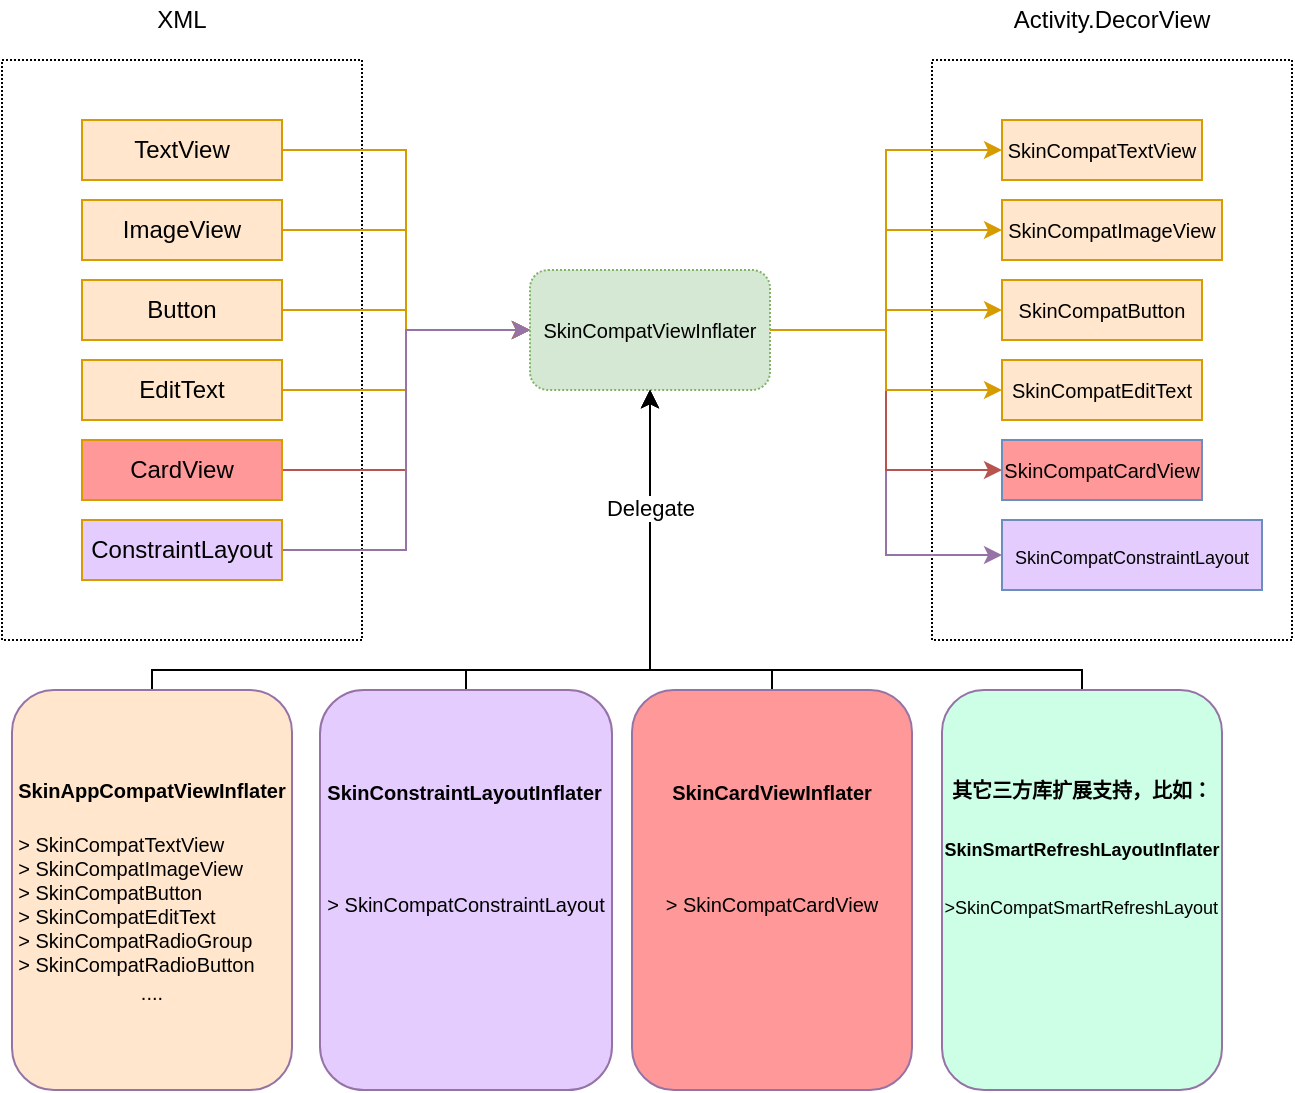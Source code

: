 <mxfile version="14.6.13" type="device"><diagram id="mHDgdV7dc8W6xJlqQlX5" name="第 1 页"><mxGraphModel dx="1185" dy="686" grid="1" gridSize="10" guides="1" tooltips="1" connect="1" arrows="1" fold="1" page="1" pageScale="1" pageWidth="827" pageHeight="1169" math="0" shadow="0"><root><mxCell id="0"/><mxCell id="1" parent="0"/><mxCell id="DHxCF5vxEOtFfBIrw8yB-1" value="" style="rounded=0;whiteSpace=wrap;html=1;dashed=1;dashPattern=1 1;" vertex="1" parent="1"><mxGeometry x="575" y="345" width="180" height="290" as="geometry"/></mxCell><mxCell id="DHxCF5vxEOtFfBIrw8yB-2" value="" style="rounded=0;whiteSpace=wrap;html=1;dashed=1;dashPattern=1 1;" vertex="1" parent="1"><mxGeometry x="110" y="345" width="180" height="290" as="geometry"/></mxCell><mxCell id="DHxCF5vxEOtFfBIrw8yB-3" style="edgeStyle=orthogonalEdgeStyle;rounded=0;orthogonalLoop=1;jettySize=auto;html=1;exitX=1;exitY=0.5;exitDx=0;exitDy=0;entryX=0;entryY=0.5;entryDx=0;entryDy=0;strokeColor=#d79b00;fillColor=#ffe6cc;" edge="1" parent="1" source="DHxCF5vxEOtFfBIrw8yB-4" target="DHxCF5vxEOtFfBIrw8yB-29"><mxGeometry relative="1" as="geometry"/></mxCell><mxCell id="DHxCF5vxEOtFfBIrw8yB-4" value="TextView" style="rounded=0;whiteSpace=wrap;html=1;fillColor=#ffe6cc;strokeColor=#d79b00;" vertex="1" parent="1"><mxGeometry x="150" y="375" width="100" height="30" as="geometry"/></mxCell><mxCell id="DHxCF5vxEOtFfBIrw8yB-5" style="edgeStyle=orthogonalEdgeStyle;rounded=0;orthogonalLoop=1;jettySize=auto;html=1;exitX=1;exitY=0.5;exitDx=0;exitDy=0;entryX=0;entryY=0.5;entryDx=0;entryDy=0;strokeColor=#d79b00;fillColor=#ffe6cc;" edge="1" parent="1" source="DHxCF5vxEOtFfBIrw8yB-6" target="DHxCF5vxEOtFfBIrw8yB-29"><mxGeometry relative="1" as="geometry"/></mxCell><mxCell id="DHxCF5vxEOtFfBIrw8yB-6" value="ImageView" style="rounded=0;whiteSpace=wrap;html=1;fillColor=#ffe6cc;strokeColor=#d79b00;" vertex="1" parent="1"><mxGeometry x="150" y="415" width="100" height="30" as="geometry"/></mxCell><mxCell id="DHxCF5vxEOtFfBIrw8yB-7" style="edgeStyle=orthogonalEdgeStyle;rounded=0;orthogonalLoop=1;jettySize=auto;html=1;exitX=1;exitY=0.5;exitDx=0;exitDy=0;strokeColor=#d79b00;fillColor=#ffe6cc;" edge="1" parent="1" source="DHxCF5vxEOtFfBIrw8yB-8" target="DHxCF5vxEOtFfBIrw8yB-29"><mxGeometry relative="1" as="geometry"/></mxCell><mxCell id="DHxCF5vxEOtFfBIrw8yB-8" value="Button" style="rounded=0;whiteSpace=wrap;html=1;fillColor=#ffe6cc;strokeColor=#d79b00;" vertex="1" parent="1"><mxGeometry x="150" y="455" width="100" height="30" as="geometry"/></mxCell><mxCell id="DHxCF5vxEOtFfBIrw8yB-9" style="edgeStyle=orthogonalEdgeStyle;rounded=0;orthogonalLoop=1;jettySize=auto;html=1;exitX=1;exitY=0.5;exitDx=0;exitDy=0;entryX=0;entryY=0.5;entryDx=0;entryDy=0;strokeColor=#d79b00;fillColor=#ffe6cc;" edge="1" parent="1" source="DHxCF5vxEOtFfBIrw8yB-10" target="DHxCF5vxEOtFfBIrw8yB-29"><mxGeometry relative="1" as="geometry"/></mxCell><mxCell id="DHxCF5vxEOtFfBIrw8yB-10" value="EditText" style="rounded=0;whiteSpace=wrap;html=1;fillColor=#ffe6cc;strokeColor=#d79b00;" vertex="1" parent="1"><mxGeometry x="150" y="495" width="100" height="30" as="geometry"/></mxCell><mxCell id="DHxCF5vxEOtFfBIrw8yB-11" style="edgeStyle=orthogonalEdgeStyle;rounded=0;orthogonalLoop=1;jettySize=auto;html=1;exitX=1;exitY=0.5;exitDx=0;exitDy=0;entryX=0;entryY=0.5;entryDx=0;entryDy=0;strokeColor=#b85450;fillColor=#f8cecc;" edge="1" parent="1" source="DHxCF5vxEOtFfBIrw8yB-12" target="DHxCF5vxEOtFfBIrw8yB-29"><mxGeometry relative="1" as="geometry"/></mxCell><mxCell id="DHxCF5vxEOtFfBIrw8yB-12" value="CardView" style="rounded=0;whiteSpace=wrap;html=1;strokeColor=#d79b00;fillColor=#FF9999;" vertex="1" parent="1"><mxGeometry x="150" y="535" width="100" height="30" as="geometry"/></mxCell><mxCell id="DHxCF5vxEOtFfBIrw8yB-13" style="edgeStyle=orthogonalEdgeStyle;rounded=0;orthogonalLoop=1;jettySize=auto;html=1;exitX=1;exitY=0.5;exitDx=0;exitDy=0;entryX=0;entryY=0.5;entryDx=0;entryDy=0;strokeColor=#9673a6;fillColor=#e1d5e7;" edge="1" parent="1" source="DHxCF5vxEOtFfBIrw8yB-14" target="DHxCF5vxEOtFfBIrw8yB-29"><mxGeometry relative="1" as="geometry"/></mxCell><mxCell id="DHxCF5vxEOtFfBIrw8yB-14" value="ConstraintLayout" style="rounded=0;whiteSpace=wrap;html=1;strokeColor=#d79b00;fillColor=#E5CCFF;" vertex="1" parent="1"><mxGeometry x="150" y="575" width="100" height="30" as="geometry"/></mxCell><mxCell id="DHxCF5vxEOtFfBIrw8yB-15" value="XML" style="text;html=1;strokeColor=none;fillColor=none;align=center;verticalAlign=middle;whiteSpace=wrap;rounded=0;dashed=1;dashPattern=1 1;" vertex="1" parent="1"><mxGeometry x="180" y="315" width="40" height="20" as="geometry"/></mxCell><mxCell id="DHxCF5vxEOtFfBIrw8yB-16" value="&lt;font style=&quot;font-size: 10px&quot;&gt;SkinCompatTextView&lt;/font&gt;" style="rounded=0;whiteSpace=wrap;html=1;fillColor=#ffe6cc;strokeColor=#d79b00;" vertex="1" parent="1"><mxGeometry x="610" y="375" width="100" height="30" as="geometry"/></mxCell><mxCell id="DHxCF5vxEOtFfBIrw8yB-17" value="&lt;font style=&quot;font-size: 10px&quot;&gt;SkinCompatImageView&lt;/font&gt;" style="rounded=0;whiteSpace=wrap;html=1;fillColor=#ffe6cc;strokeColor=#d79b00;" vertex="1" parent="1"><mxGeometry x="610" y="415" width="110" height="30" as="geometry"/></mxCell><mxCell id="DHxCF5vxEOtFfBIrw8yB-18" value="&lt;font style=&quot;font-size: 10px&quot;&gt;SkinCompatButton&lt;/font&gt;" style="rounded=0;whiteSpace=wrap;html=1;fillColor=#ffe6cc;strokeColor=#d79b00;" vertex="1" parent="1"><mxGeometry x="610" y="455" width="100" height="30" as="geometry"/></mxCell><mxCell id="DHxCF5vxEOtFfBIrw8yB-19" value="&lt;span style=&quot;font-size: 10px&quot;&gt;Skin&lt;/span&gt;&lt;span style=&quot;font-size: 10px&quot;&gt;CompatEditText&lt;/span&gt;" style="rounded=0;whiteSpace=wrap;html=1;fillColor=#ffe6cc;strokeColor=#d79b00;" vertex="1" parent="1"><mxGeometry x="610" y="495" width="100" height="30" as="geometry"/></mxCell><mxCell id="DHxCF5vxEOtFfBIrw8yB-20" value="&lt;font style=&quot;font-size: 10px&quot;&gt;SkinCompatCardView&lt;/font&gt;" style="rounded=0;whiteSpace=wrap;html=1;strokeColor=#6c8ebf;fillColor=#FF9999;" vertex="1" parent="1"><mxGeometry x="610" y="535" width="100" height="30" as="geometry"/></mxCell><mxCell id="DHxCF5vxEOtFfBIrw8yB-21" value="&lt;font style=&quot;font-size: 9px&quot;&gt;SkinCompatConstraintLayout&lt;/font&gt;" style="rounded=0;whiteSpace=wrap;html=1;strokeColor=#6c8ebf;fillColor=#E5CCFF;" vertex="1" parent="1"><mxGeometry x="610" y="575" width="130" height="35" as="geometry"/></mxCell><mxCell id="DHxCF5vxEOtFfBIrw8yB-22" value="Activity.DecorView" style="text;html=1;strokeColor=none;fillColor=none;align=center;verticalAlign=middle;whiteSpace=wrap;rounded=0;dashed=1;dashPattern=1 1;" vertex="1" parent="1"><mxGeometry x="645" y="315" width="40" height="20" as="geometry"/></mxCell><mxCell id="DHxCF5vxEOtFfBIrw8yB-23" style="edgeStyle=orthogonalEdgeStyle;rounded=0;orthogonalLoop=1;jettySize=auto;html=1;exitX=1;exitY=0.5;exitDx=0;exitDy=0;entryX=0;entryY=0.5;entryDx=0;entryDy=0;strokeColor=#9673a6;fillColor=#e1d5e7;" edge="1" parent="1" source="DHxCF5vxEOtFfBIrw8yB-29" target="DHxCF5vxEOtFfBIrw8yB-21"><mxGeometry relative="1" as="geometry"/></mxCell><mxCell id="DHxCF5vxEOtFfBIrw8yB-24" style="edgeStyle=orthogonalEdgeStyle;rounded=0;orthogonalLoop=1;jettySize=auto;html=1;exitX=1;exitY=0.5;exitDx=0;exitDy=0;entryX=0;entryY=0.5;entryDx=0;entryDy=0;strokeColor=#b85450;fillColor=#f8cecc;" edge="1" parent="1" source="DHxCF5vxEOtFfBIrw8yB-29" target="DHxCF5vxEOtFfBIrw8yB-20"><mxGeometry relative="1" as="geometry"/></mxCell><mxCell id="DHxCF5vxEOtFfBIrw8yB-25" style="edgeStyle=orthogonalEdgeStyle;rounded=0;orthogonalLoop=1;jettySize=auto;html=1;exitX=1;exitY=0.5;exitDx=0;exitDy=0;entryX=0;entryY=0.5;entryDx=0;entryDy=0;strokeColor=#d79b00;fillColor=#ffe6cc;" edge="1" parent="1" source="DHxCF5vxEOtFfBIrw8yB-29" target="DHxCF5vxEOtFfBIrw8yB-19"><mxGeometry relative="1" as="geometry"/></mxCell><mxCell id="DHxCF5vxEOtFfBIrw8yB-26" style="edgeStyle=orthogonalEdgeStyle;rounded=0;orthogonalLoop=1;jettySize=auto;html=1;exitX=1;exitY=0.5;exitDx=0;exitDy=0;entryX=0;entryY=0.5;entryDx=0;entryDy=0;strokeColor=#d79b00;fillColor=#ffe6cc;" edge="1" parent="1" source="DHxCF5vxEOtFfBIrw8yB-29" target="DHxCF5vxEOtFfBIrw8yB-18"><mxGeometry relative="1" as="geometry"/></mxCell><mxCell id="DHxCF5vxEOtFfBIrw8yB-27" style="edgeStyle=orthogonalEdgeStyle;rounded=0;orthogonalLoop=1;jettySize=auto;html=1;exitX=1;exitY=0.5;exitDx=0;exitDy=0;entryX=0;entryY=0.5;entryDx=0;entryDy=0;strokeColor=#d79b00;fillColor=#ffe6cc;" edge="1" parent="1" source="DHxCF5vxEOtFfBIrw8yB-29" target="DHxCF5vxEOtFfBIrw8yB-17"><mxGeometry relative="1" as="geometry"/></mxCell><mxCell id="DHxCF5vxEOtFfBIrw8yB-28" style="edgeStyle=orthogonalEdgeStyle;rounded=0;orthogonalLoop=1;jettySize=auto;html=1;exitX=1;exitY=0.5;exitDx=0;exitDy=0;entryX=0;entryY=0.5;entryDx=0;entryDy=0;strokeColor=#d79b00;fillColor=#ffe6cc;" edge="1" parent="1" source="DHxCF5vxEOtFfBIrw8yB-29" target="DHxCF5vxEOtFfBIrw8yB-16"><mxGeometry relative="1" as="geometry"/></mxCell><mxCell id="DHxCF5vxEOtFfBIrw8yB-29" value="&lt;font style=&quot;font-size: 10px&quot;&gt;SkinCompatViewInflater&lt;/font&gt;" style="rounded=1;whiteSpace=wrap;html=1;dashed=1;dashPattern=1 1;fillColor=#d5e8d4;strokeColor=#82b366;" vertex="1" parent="1"><mxGeometry x="374" y="450" width="120" height="60" as="geometry"/></mxCell><mxCell id="DHxCF5vxEOtFfBIrw8yB-42" style="edgeStyle=orthogonalEdgeStyle;rounded=0;orthogonalLoop=1;jettySize=auto;html=1;exitX=0.5;exitY=0;exitDx=0;exitDy=0;entryX=0.5;entryY=1;entryDx=0;entryDy=0;" edge="1" parent="1" source="DHxCF5vxEOtFfBIrw8yB-35" target="DHxCF5vxEOtFfBIrw8yB-29"><mxGeometry relative="1" as="geometry"><Array as="points"><mxPoint x="185" y="650"/><mxPoint x="434" y="650"/></Array></mxGeometry></mxCell><mxCell id="DHxCF5vxEOtFfBIrw8yB-35" value="&lt;font&gt;&lt;font style=&quot;font-size: 10px&quot;&gt;&lt;b&gt;SkinAppCompatViewInflater&lt;/b&gt;&lt;/font&gt;&lt;br&gt;&lt;br&gt;&lt;div style=&quot;font-size: 10px ; text-align: left&quot;&gt;&lt;span&gt;&amp;gt; SkinCompatTextView&lt;/span&gt;&lt;/div&gt;&lt;div style=&quot;font-size: 10px ; text-align: left&quot;&gt;&lt;span&gt;&amp;gt; SkinCompatImageView&lt;/span&gt;&lt;/div&gt;&lt;div style=&quot;font-size: 10px ; text-align: left&quot;&gt;&lt;span&gt;&amp;gt; SkinCompatButton&lt;/span&gt;&lt;/div&gt;&lt;div style=&quot;font-size: 10px ; text-align: left&quot;&gt;&lt;span&gt;&amp;gt; SkinCompatEditText&lt;/span&gt;&lt;/div&gt;&lt;div style=&quot;font-size: 10px ; text-align: left&quot;&gt;&lt;span&gt;&amp;gt; SkinCompatRadioGroup&lt;/span&gt;&lt;/div&gt;&lt;div style=&quot;font-size: 10px ; text-align: left&quot;&gt;&lt;span&gt;&amp;gt; SkinCompatRadioButton&lt;/span&gt;&lt;/div&gt;&lt;span style=&quot;font-size: 10px&quot;&gt;....&lt;/span&gt;&lt;br&gt;&lt;/font&gt;" style="rounded=1;whiteSpace=wrap;html=1;strokeColor=#9673a6;fillColor=#FFE6CC;" vertex="1" parent="1"><mxGeometry x="115" y="660" width="140" height="200" as="geometry"/></mxCell><mxCell id="DHxCF5vxEOtFfBIrw8yB-43" style="edgeStyle=orthogonalEdgeStyle;rounded=0;orthogonalLoop=1;jettySize=auto;html=1;exitX=0.5;exitY=0;exitDx=0;exitDy=0;entryX=0.5;entryY=1;entryDx=0;entryDy=0;" edge="1" parent="1" source="DHxCF5vxEOtFfBIrw8yB-37" target="DHxCF5vxEOtFfBIrw8yB-29"><mxGeometry relative="1" as="geometry"><Array as="points"><mxPoint x="342" y="650"/><mxPoint x="434" y="650"/></Array></mxGeometry></mxCell><mxCell id="DHxCF5vxEOtFfBIrw8yB-37" value="&lt;div style=&quot;text-align: left&quot;&gt;&lt;span style=&quot;font-size: 10px&quot;&gt;&lt;b&gt;SkinConstraintLayoutInflater&lt;/b&gt;&lt;/span&gt;&lt;/div&gt;&lt;font&gt;&lt;div style=&quot;text-align: left&quot;&gt;&lt;span style=&quot;font-size: 10px&quot;&gt;&lt;br&gt;&lt;/span&gt;&lt;/div&gt;&lt;div style=&quot;text-align: left&quot;&gt;&lt;br&gt;&lt;/div&gt;&lt;div style=&quot;text-align: left&quot;&gt;&lt;br&gt;&lt;/div&gt;&lt;span style=&quot;font-size: 10px&quot;&gt;&lt;div style=&quot;text-align: left&quot;&gt;&lt;span&gt;&amp;gt; SkinCompatConstraintLayout&lt;/span&gt;&lt;/div&gt;&lt;/span&gt;&lt;br&gt;&lt;br&gt;&lt;br&gt;&lt;/font&gt;" style="rounded=1;whiteSpace=wrap;html=1;strokeColor=#9673a6;fillColor=#E5CCFF;" vertex="1" parent="1"><mxGeometry x="269" y="660" width="146" height="200" as="geometry"/></mxCell><mxCell id="DHxCF5vxEOtFfBIrw8yB-44" style="edgeStyle=orthogonalEdgeStyle;rounded=0;orthogonalLoop=1;jettySize=auto;html=1;exitX=0.5;exitY=0;exitDx=0;exitDy=0;entryX=0.5;entryY=1;entryDx=0;entryDy=0;" edge="1" parent="1" source="DHxCF5vxEOtFfBIrw8yB-38" target="DHxCF5vxEOtFfBIrw8yB-29"><mxGeometry relative="1" as="geometry"><Array as="points"><mxPoint x="495" y="650"/><mxPoint x="434" y="650"/></Array></mxGeometry></mxCell><mxCell id="DHxCF5vxEOtFfBIrw8yB-38" value="&lt;font style=&quot;font-size: 10px&quot;&gt;&lt;b&gt;SkinCardViewInflater&lt;/b&gt;&lt;br&gt;&lt;br&gt;&lt;br&gt;&lt;br&gt;&lt;div style=&quot;text-align: left&quot;&gt;&lt;span&gt;&amp;gt; SkinCompatCardView&lt;/span&gt;&lt;/div&gt;&lt;br&gt;&lt;br&gt;&lt;br&gt;&lt;/font&gt;" style="rounded=1;whiteSpace=wrap;html=1;strokeColor=#9673a6;fillColor=#FF9999;" vertex="1" parent="1"><mxGeometry x="425" y="660" width="140" height="200" as="geometry"/></mxCell><mxCell id="DHxCF5vxEOtFfBIrw8yB-46" style="edgeStyle=orthogonalEdgeStyle;rounded=0;orthogonalLoop=1;jettySize=auto;html=1;exitX=0.5;exitY=0;exitDx=0;exitDy=0;entryX=0.5;entryY=1;entryDx=0;entryDy=0;" edge="1" parent="1" source="DHxCF5vxEOtFfBIrw8yB-41" target="DHxCF5vxEOtFfBIrw8yB-29"><mxGeometry relative="1" as="geometry"><Array as="points"><mxPoint x="650" y="650"/><mxPoint x="434" y="650"/></Array></mxGeometry></mxCell><mxCell id="DHxCF5vxEOtFfBIrw8yB-47" value="Delegate" style="edgeLabel;html=1;align=center;verticalAlign=middle;resizable=0;points=[];" vertex="1" connectable="0" parent="DHxCF5vxEOtFfBIrw8yB-46"><mxGeometry x="0.68" relative="1" as="geometry"><mxPoint as="offset"/></mxGeometry></mxCell><mxCell id="DHxCF5vxEOtFfBIrw8yB-41" value="&lt;font&gt;&lt;b style=&quot;font-size: 10px&quot;&gt;其它三方库扩展支持，比如：&lt;br&gt;&lt;/b&gt;&lt;br&gt;&lt;b&gt;&lt;font style=&quot;font-size: 9px&quot;&gt;SkinSmartRefreshLayoutInflater&lt;/font&gt;&lt;br&gt;&lt;/b&gt;&lt;br&gt;&lt;div style=&quot;text-align: left&quot;&gt;&lt;span style=&quot;font-size: 9px&quot;&gt;&amp;gt;SkinCompatSmartRefreshLayout&lt;/span&gt;&lt;/div&gt;&lt;br&gt;&lt;br&gt;&lt;br&gt;&lt;/font&gt;" style="rounded=1;whiteSpace=wrap;html=1;strokeColor=#9673a6;fillColor=#CCFFE6;" vertex="1" parent="1"><mxGeometry x="580" y="660" width="140" height="200" as="geometry"/></mxCell></root></mxGraphModel></diagram></mxfile>